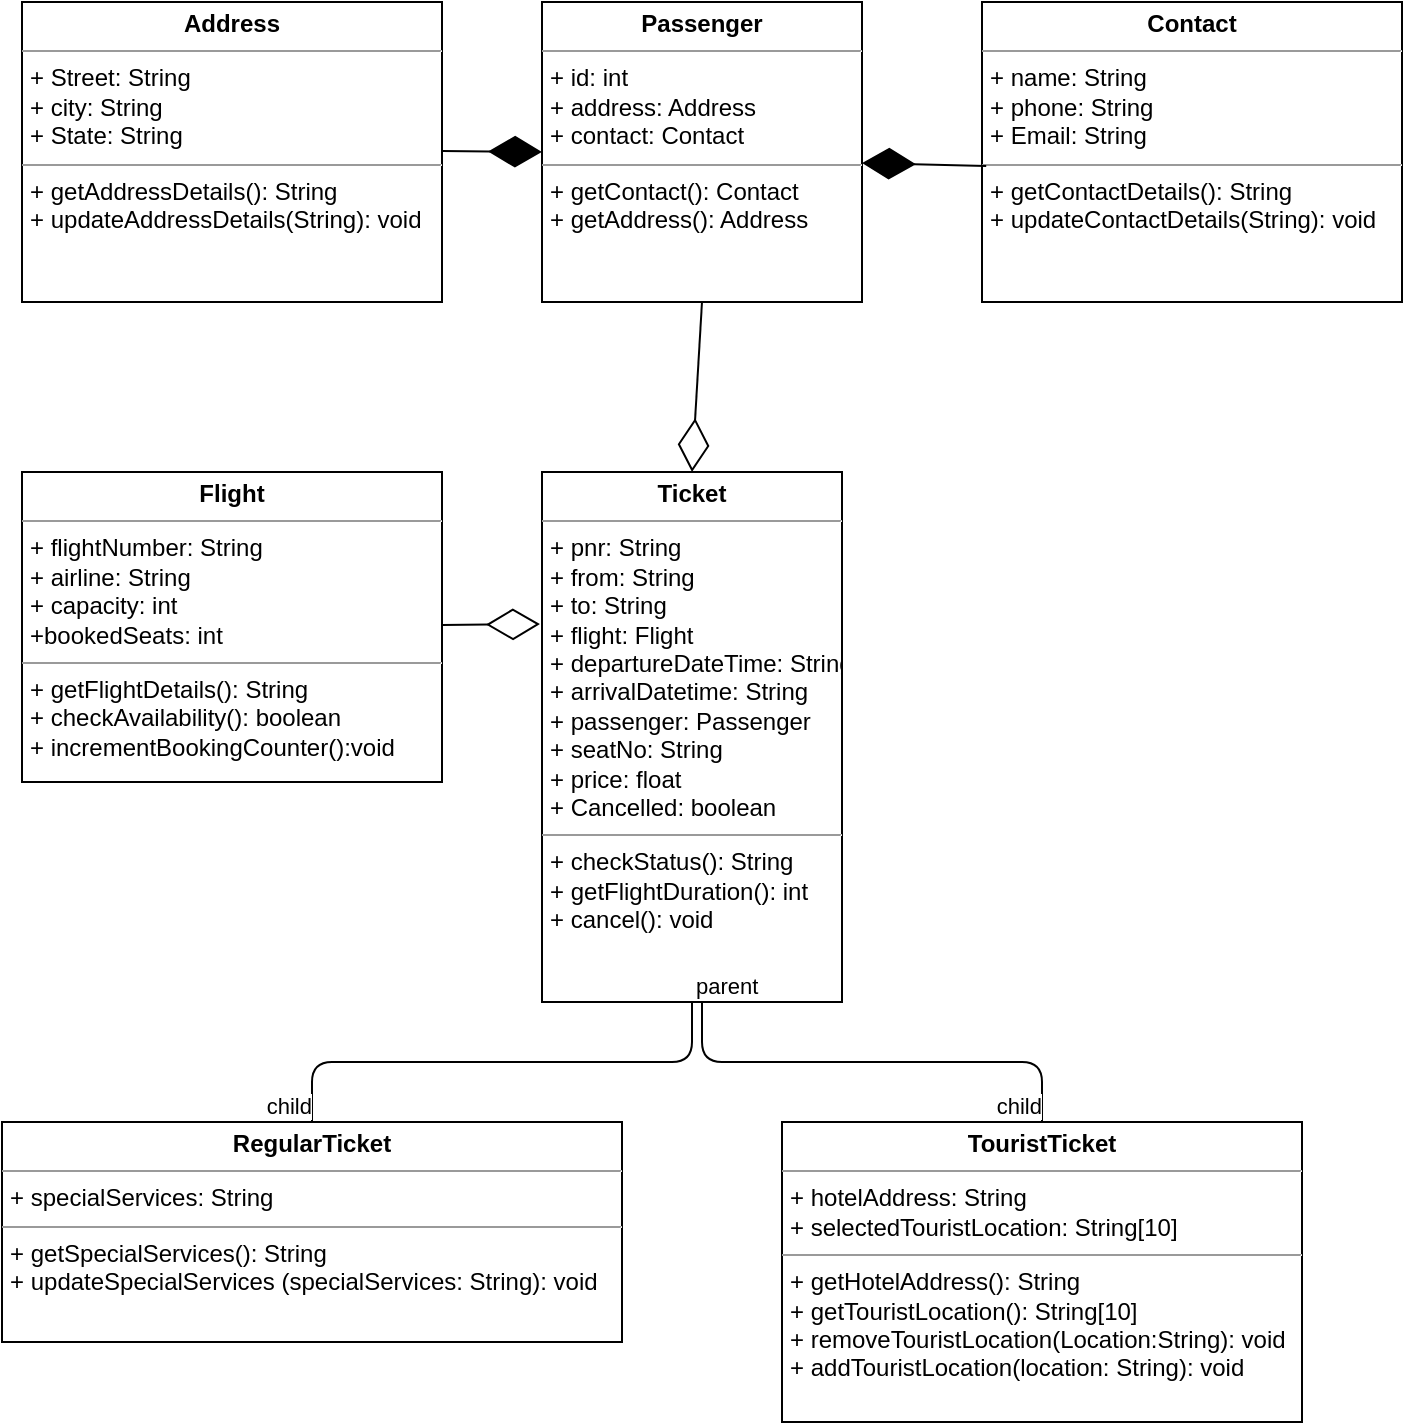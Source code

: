 <mxfile version="14.1.1" type="github">
  <diagram id="C5RBs43oDa-KdzZeNtuy" name="Page-1">
    <mxGraphModel dx="766" dy="425" grid="1" gridSize="10" guides="1" tooltips="1" connect="1" arrows="1" fold="1" page="1" pageScale="1" pageWidth="827" pageHeight="1169" math="0" shadow="0">
      <root>
        <mxCell id="WIyWlLk6GJQsqaUBKTNV-0" />
        <mxCell id="WIyWlLk6GJQsqaUBKTNV-1" parent="WIyWlLk6GJQsqaUBKTNV-0" />
        <mxCell id="pMiK5xar98WJnUwKi9EW-0" value="&lt;p style=&quot;margin: 0px ; margin-top: 4px ; text-align: center&quot;&gt;&lt;b&gt;Address&lt;/b&gt;&lt;/p&gt;&lt;hr size=&quot;1&quot;&gt;&lt;p style=&quot;margin: 0px ; margin-left: 4px&quot;&gt;+ Street: String&lt;/p&gt;&lt;p style=&quot;margin: 0px ; margin-left: 4px&quot;&gt;+ city: String&lt;/p&gt;&lt;p style=&quot;margin: 0px ; margin-left: 4px&quot;&gt;+ State: String&lt;/p&gt;&lt;hr size=&quot;1&quot;&gt;&lt;p style=&quot;margin: 0px ; margin-left: 4px&quot;&gt;+ getAddressDetails(): String&lt;/p&gt;&lt;p style=&quot;margin: 0px ; margin-left: 4px&quot;&gt;+ updateAddressDetails(String): void&lt;/p&gt;" style="verticalAlign=top;align=left;overflow=fill;fontSize=12;fontFamily=Helvetica;html=1;" vertex="1" parent="WIyWlLk6GJQsqaUBKTNV-1">
          <mxGeometry x="120" y="200" width="210" height="150" as="geometry" />
        </mxCell>
        <mxCell id="pMiK5xar98WJnUwKi9EW-1" value="&lt;p style=&quot;margin: 0px ; margin-top: 4px ; text-align: center&quot;&gt;&lt;b&gt;Contact&lt;/b&gt;&lt;/p&gt;&lt;hr size=&quot;1&quot;&gt;&lt;p style=&quot;margin: 0px ; margin-left: 4px&quot;&gt;+ name: String&lt;/p&gt;&lt;p style=&quot;margin: 0px ; margin-left: 4px&quot;&gt;+ phone: String&lt;/p&gt;&lt;p style=&quot;margin: 0px ; margin-left: 4px&quot;&gt;+ Email: String&lt;/p&gt;&lt;hr size=&quot;1&quot;&gt;&lt;p style=&quot;margin: 0px ; margin-left: 4px&quot;&gt;+ getContactDetails(): String&lt;/p&gt;&lt;p style=&quot;margin: 0px ; margin-left: 4px&quot;&gt;+ updateContactDetails(String): void&lt;/p&gt;" style="verticalAlign=top;align=left;overflow=fill;fontSize=12;fontFamily=Helvetica;html=1;" vertex="1" parent="WIyWlLk6GJQsqaUBKTNV-1">
          <mxGeometry x="600" y="200" width="210" height="150" as="geometry" />
        </mxCell>
        <mxCell id="pMiK5xar98WJnUwKi9EW-2" value="&lt;p style=&quot;margin: 0px ; margin-top: 4px ; text-align: center&quot;&gt;&lt;b&gt;Passenger&lt;/b&gt;&lt;/p&gt;&lt;hr size=&quot;1&quot;&gt;&lt;p style=&quot;margin: 0px ; margin-left: 4px&quot;&gt;+ id: int&lt;/p&gt;&lt;p style=&quot;margin: 0px ; margin-left: 4px&quot;&gt;+ address: Address&lt;/p&gt;&lt;p style=&quot;margin: 0px ; margin-left: 4px&quot;&gt;+ contact: Contact&lt;/p&gt;&lt;hr size=&quot;1&quot;&gt;&lt;p style=&quot;margin: 0px ; margin-left: 4px&quot;&gt;+ getContact(): Contact&lt;/p&gt;&lt;p style=&quot;margin: 0px ; margin-left: 4px&quot;&gt;+ getAddress(): Address&lt;/p&gt;" style="verticalAlign=top;align=left;overflow=fill;fontSize=12;fontFamily=Helvetica;html=1;" vertex="1" parent="WIyWlLk6GJQsqaUBKTNV-1">
          <mxGeometry x="380" y="200" width="160" height="150" as="geometry" />
        </mxCell>
        <mxCell id="pMiK5xar98WJnUwKi9EW-3" value="" style="endArrow=diamondThin;endFill=1;endSize=24;html=1;" edge="1" parent="WIyWlLk6GJQsqaUBKTNV-1">
          <mxGeometry width="160" relative="1" as="geometry">
            <mxPoint x="330" y="274.5" as="sourcePoint" />
            <mxPoint x="380" y="275" as="targetPoint" />
          </mxGeometry>
        </mxCell>
        <mxCell id="pMiK5xar98WJnUwKi9EW-7" value="" style="endArrow=diamondThin;endFill=1;endSize=24;html=1;exitX=0.01;exitY=0.547;exitDx=0;exitDy=0;exitPerimeter=0;" edge="1" parent="WIyWlLk6GJQsqaUBKTNV-1" source="pMiK5xar98WJnUwKi9EW-1">
          <mxGeometry width="160" relative="1" as="geometry">
            <mxPoint x="490" y="280" as="sourcePoint" />
            <mxPoint x="540" y="280.5" as="targetPoint" />
          </mxGeometry>
        </mxCell>
        <mxCell id="pMiK5xar98WJnUwKi9EW-8" value="&lt;p style=&quot;margin: 0px ; margin-top: 4px ; text-align: center&quot;&gt;&lt;b&gt;Flight&lt;/b&gt;&lt;/p&gt;&lt;hr size=&quot;1&quot;&gt;&lt;p style=&quot;margin: 0px ; margin-left: 4px&quot;&gt;+ flightNumber: String&lt;/p&gt;&lt;p style=&quot;margin: 0px ; margin-left: 4px&quot;&gt;+ airline: String&lt;/p&gt;&lt;p style=&quot;margin: 0px ; margin-left: 4px&quot;&gt;+ capacity: int&lt;/p&gt;&lt;p style=&quot;margin: 0px ; margin-left: 4px&quot;&gt;+bookedSeats: int&lt;/p&gt;&lt;hr size=&quot;1&quot;&gt;&lt;p style=&quot;margin: 0px ; margin-left: 4px&quot;&gt;+ getFlightDetails(): String&lt;/p&gt;&lt;p style=&quot;margin: 0px ; margin-left: 4px&quot;&gt;+ checkAvailability(): boolean&lt;/p&gt;&lt;p style=&quot;margin: 0px ; margin-left: 4px&quot;&gt;+ incrementBookingCounter():void&lt;/p&gt;" style="verticalAlign=top;align=left;overflow=fill;fontSize=12;fontFamily=Helvetica;html=1;" vertex="1" parent="WIyWlLk6GJQsqaUBKTNV-1">
          <mxGeometry x="120" y="435" width="210" height="155" as="geometry" />
        </mxCell>
        <mxCell id="pMiK5xar98WJnUwKi9EW-9" value="&lt;p style=&quot;margin: 0px ; margin-top: 4px ; text-align: center&quot;&gt;&lt;b&gt;Ticket&lt;/b&gt;&lt;/p&gt;&lt;hr size=&quot;1&quot;&gt;&lt;p style=&quot;margin: 0px ; margin-left: 4px&quot;&gt;+ pnr: String&lt;/p&gt;&lt;p style=&quot;margin: 0px ; margin-left: 4px&quot;&gt;+ from: String&lt;/p&gt;&lt;p style=&quot;margin: 0px ; margin-left: 4px&quot;&gt;+ to: String&lt;/p&gt;&lt;p style=&quot;margin: 0px ; margin-left: 4px&quot;&gt;+ flight: Flight&lt;/p&gt;&lt;p style=&quot;margin: 0px ; margin-left: 4px&quot;&gt;+ departureDateTime: String&lt;/p&gt;&lt;p style=&quot;margin: 0px ; margin-left: 4px&quot;&gt;+ arrivalDatetime: String&lt;/p&gt;&lt;p style=&quot;margin: 0px ; margin-left: 4px&quot;&gt;+ passenger: Passenger&lt;/p&gt;&lt;p style=&quot;margin: 0px ; margin-left: 4px&quot;&gt;+ seatNo: String&lt;/p&gt;&lt;p style=&quot;margin: 0px ; margin-left: 4px&quot;&gt;+ price: float&lt;/p&gt;&lt;p style=&quot;margin: 0px ; margin-left: 4px&quot;&gt;+ Cancelled: boolean&lt;/p&gt;&lt;hr size=&quot;1&quot;&gt;&lt;p style=&quot;margin: 0px ; margin-left: 4px&quot;&gt;+ checkStatus(): String&lt;/p&gt;&lt;p style=&quot;margin: 0px ; margin-left: 4px&quot;&gt;+ getFlightDuration(): int&lt;/p&gt;&lt;p style=&quot;margin: 0px ; margin-left: 4px&quot;&gt;+ cancel(): void&lt;/p&gt;" style="verticalAlign=top;align=left;overflow=fill;fontSize=12;fontFamily=Helvetica;html=1;" vertex="1" parent="WIyWlLk6GJQsqaUBKTNV-1">
          <mxGeometry x="380" y="435" width="150" height="265" as="geometry" />
        </mxCell>
        <mxCell id="pMiK5xar98WJnUwKi9EW-11" value="&lt;p style=&quot;margin: 0px ; margin-top: 4px ; text-align: center&quot;&gt;&lt;b&gt;RegularTicket&lt;/b&gt;&lt;/p&gt;&lt;hr size=&quot;1&quot;&gt;&lt;p style=&quot;margin: 0px ; margin-left: 4px&quot;&gt;+ specialServices: String&lt;/p&gt;&lt;hr size=&quot;1&quot;&gt;&lt;p style=&quot;margin: 0px ; margin-left: 4px&quot;&gt;+ getSpecialServices(): String&lt;/p&gt;&lt;p style=&quot;margin: 0px ; margin-left: 4px&quot;&gt;+ updateSpecialServices (specialServices: String): void&lt;br&gt;&lt;/p&gt;" style="verticalAlign=top;align=left;overflow=fill;fontSize=12;fontFamily=Helvetica;html=1;" vertex="1" parent="WIyWlLk6GJQsqaUBKTNV-1">
          <mxGeometry x="110" y="760" width="310" height="110" as="geometry" />
        </mxCell>
        <mxCell id="pMiK5xar98WJnUwKi9EW-12" value="&lt;p style=&quot;margin: 0px ; margin-top: 4px ; text-align: center&quot;&gt;&lt;b&gt;TouristTicket&lt;/b&gt;&lt;/p&gt;&lt;hr size=&quot;1&quot;&gt;&lt;p style=&quot;margin: 0px ; margin-left: 4px&quot;&gt;+ hotelAddress: String&lt;/p&gt;&lt;p style=&quot;margin: 0px ; margin-left: 4px&quot;&gt;+ selectedTouristLocation: String[10]&lt;/p&gt;&lt;hr size=&quot;1&quot;&gt;&lt;p style=&quot;margin: 0px ; margin-left: 4px&quot;&gt;+ getHotelAddress(): String&lt;/p&gt;&lt;p style=&quot;margin: 0px ; margin-left: 4px&quot;&gt;+ getTouristLocation(): String[10]&lt;/p&gt;&lt;p style=&quot;margin: 0px ; margin-left: 4px&quot;&gt;+ removeTouristLocation(Location:String): void&lt;/p&gt;&lt;p style=&quot;margin: 0px ; margin-left: 4px&quot;&gt;+ addTouristLocation(location: String): void&lt;/p&gt;" style="verticalAlign=top;align=left;overflow=fill;fontSize=12;fontFamily=Helvetica;html=1;" vertex="1" parent="WIyWlLk6GJQsqaUBKTNV-1">
          <mxGeometry x="500" y="760" width="260" height="150" as="geometry" />
        </mxCell>
        <mxCell id="pMiK5xar98WJnUwKi9EW-13" value="" style="endArrow=none;html=1;edgeStyle=orthogonalEdgeStyle;entryX=0.5;entryY=0;entryDx=0;entryDy=0;" edge="1" parent="WIyWlLk6GJQsqaUBKTNV-1" source="pMiK5xar98WJnUwKi9EW-9" target="pMiK5xar98WJnUwKi9EW-11">
          <mxGeometry relative="1" as="geometry">
            <mxPoint x="370" y="890" as="sourcePoint" />
            <mxPoint x="530" y="890" as="targetPoint" />
          </mxGeometry>
        </mxCell>
        <mxCell id="pMiK5xar98WJnUwKi9EW-14" value="parent" style="edgeLabel;resizable=0;html=1;align=left;verticalAlign=bottom;" connectable="0" vertex="1" parent="pMiK5xar98WJnUwKi9EW-13">
          <mxGeometry x="-1" relative="1" as="geometry" />
        </mxCell>
        <mxCell id="pMiK5xar98WJnUwKi9EW-15" value="child" style="edgeLabel;resizable=0;html=1;align=right;verticalAlign=bottom;" connectable="0" vertex="1" parent="pMiK5xar98WJnUwKi9EW-13">
          <mxGeometry x="1" relative="1" as="geometry" />
        </mxCell>
        <mxCell id="pMiK5xar98WJnUwKi9EW-16" value="" style="endArrow=none;html=1;edgeStyle=orthogonalEdgeStyle;" edge="1" parent="WIyWlLk6GJQsqaUBKTNV-1" target="pMiK5xar98WJnUwKi9EW-12">
          <mxGeometry relative="1" as="geometry">
            <mxPoint x="460" y="700" as="sourcePoint" />
            <mxPoint x="530" y="890" as="targetPoint" />
            <Array as="points">
              <mxPoint x="460" y="730" />
              <mxPoint x="630" y="730" />
            </Array>
          </mxGeometry>
        </mxCell>
        <mxCell id="pMiK5xar98WJnUwKi9EW-18" value="child" style="edgeLabel;resizable=0;html=1;align=right;verticalAlign=bottom;" connectable="0" vertex="1" parent="pMiK5xar98WJnUwKi9EW-16">
          <mxGeometry x="1" relative="1" as="geometry" />
        </mxCell>
        <mxCell id="pMiK5xar98WJnUwKi9EW-19" value="" style="endArrow=diamondThin;endFill=0;endSize=24;html=1;entryX=-0.007;entryY=0.287;entryDx=0;entryDy=0;entryPerimeter=0;" edge="1" parent="WIyWlLk6GJQsqaUBKTNV-1" source="pMiK5xar98WJnUwKi9EW-8" target="pMiK5xar98WJnUwKi9EW-9">
          <mxGeometry width="160" relative="1" as="geometry">
            <mxPoint x="370" y="390" as="sourcePoint" />
            <mxPoint x="530" y="390" as="targetPoint" />
          </mxGeometry>
        </mxCell>
        <mxCell id="pMiK5xar98WJnUwKi9EW-20" value="" style="endArrow=diamondThin;endFill=0;endSize=24;html=1;entryX=0.5;entryY=0;entryDx=0;entryDy=0;exitX=0.5;exitY=1;exitDx=0;exitDy=0;" edge="1" parent="WIyWlLk6GJQsqaUBKTNV-1" source="pMiK5xar98WJnUwKi9EW-2" target="pMiK5xar98WJnUwKi9EW-9">
          <mxGeometry width="160" relative="1" as="geometry">
            <mxPoint x="340" y="521.514" as="sourcePoint" />
            <mxPoint x="388.95" y="521.055" as="targetPoint" />
          </mxGeometry>
        </mxCell>
      </root>
    </mxGraphModel>
  </diagram>
</mxfile>
